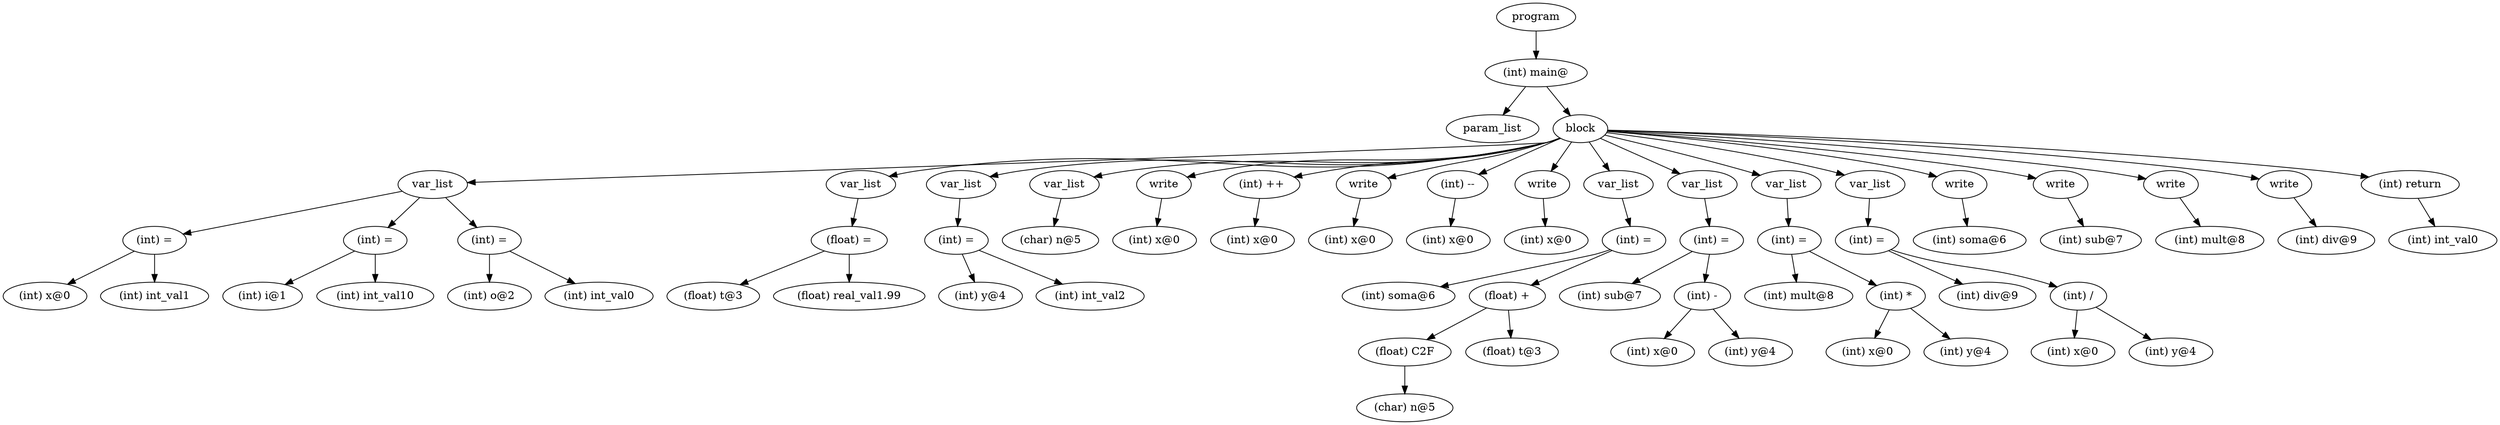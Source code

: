 digraph {
graph [ordering="out"];
node0[label="program"];
node1[label="(int) main@"];
node2[label="param_list"];
node1 -> node2;
node3[label="block"];
node4[label="var_list"];
node5[label="(int) ="];
node6[label="(int) x@0"];
node5 -> node6;
node7[label="(int) int_val1"];
node5 -> node7;
node4 -> node5;
node8[label="(int) ="];
node9[label="(int) i@1"];
node8 -> node9;
node10[label="(int) int_val10"];
node8 -> node10;
node4 -> node8;
node11[label="(int) ="];
node12[label="(int) o@2"];
node11 -> node12;
node13[label="(int) int_val0"];
node11 -> node13;
node4 -> node11;
node3 -> node4;
node14[label="var_list"];
node15[label="(float) ="];
node16[label="(float) t@3"];
node15 -> node16;
node17[label="(float) real_val1.99"];
node15 -> node17;
node14 -> node15;
node3 -> node14;
node18[label="var_list"];
node19[label="(int) ="];
node20[label="(int) y@4"];
node19 -> node20;
node21[label="(int) int_val2"];
node19 -> node21;
node18 -> node19;
node3 -> node18;
node22[label="var_list"];
node23[label="(char) n@5"];
node22 -> node23;
node3 -> node22;
node24[label="write"];
node25[label="(int) x@0"];
node24 -> node25;
node3 -> node24;
node26[label="(int) ++"];
node27[label="(int) x@0"];
node26 -> node27;
node3 -> node26;
node28[label="write"];
node29[label="(int) x@0"];
node28 -> node29;
node3 -> node28;
node30[label="(int) --"];
node31[label="(int) x@0"];
node30 -> node31;
node3 -> node30;
node32[label="write"];
node33[label="(int) x@0"];
node32 -> node33;
node3 -> node32;
node34[label="var_list"];
node35[label="(int) ="];
node36[label="(int) soma@6"];
node35 -> node36;
node37[label="(float) +"];
node38[label="(float) C2F"];
node39[label="(char) n@5"];
node38 -> node39;
node37 -> node38;
node40[label="(float) t@3"];
node37 -> node40;
node35 -> node37;
node34 -> node35;
node3 -> node34;
node41[label="var_list"];
node42[label="(int) ="];
node43[label="(int) sub@7"];
node42 -> node43;
node44[label="(int) -"];
node45[label="(int) x@0"];
node44 -> node45;
node46[label="(int) y@4"];
node44 -> node46;
node42 -> node44;
node41 -> node42;
node3 -> node41;
node47[label="var_list"];
node48[label="(int) ="];
node49[label="(int) mult@8"];
node48 -> node49;
node50[label="(int) *"];
node51[label="(int) x@0"];
node50 -> node51;
node52[label="(int) y@4"];
node50 -> node52;
node48 -> node50;
node47 -> node48;
node3 -> node47;
node53[label="var_list"];
node54[label="(int) ="];
node55[label="(int) div@9"];
node54 -> node55;
node56[label="(int) /"];
node57[label="(int) x@0"];
node56 -> node57;
node58[label="(int) y@4"];
node56 -> node58;
node54 -> node56;
node53 -> node54;
node3 -> node53;
node59[label="write"];
node60[label="(int) soma@6"];
node59 -> node60;
node3 -> node59;
node61[label="write"];
node62[label="(int) sub@7"];
node61 -> node62;
node3 -> node61;
node63[label="write"];
node64[label="(int) mult@8"];
node63 -> node64;
node3 -> node63;
node65[label="write"];
node66[label="(int) div@9"];
node65 -> node66;
node3 -> node65;
node67[label="(int) return"];
node68[label="(int) int_val0"];
node67 -> node68;
node3 -> node67;
node1 -> node3;
node0 -> node1;
}
